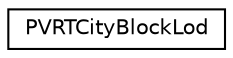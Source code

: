 digraph "Graphical Class Hierarchy"
{
  edge [fontname="Helvetica",fontsize="10",labelfontname="Helvetica",labelfontsize="10"];
  node [fontname="Helvetica",fontsize="10",shape=record];
  rankdir="LR";
  Node1 [label="PVRTCityBlockLod",height=0.2,width=0.4,color="black", fillcolor="white", style="filled",URL="$struct_p_v_r_t_city_block_lod.html"];
}
